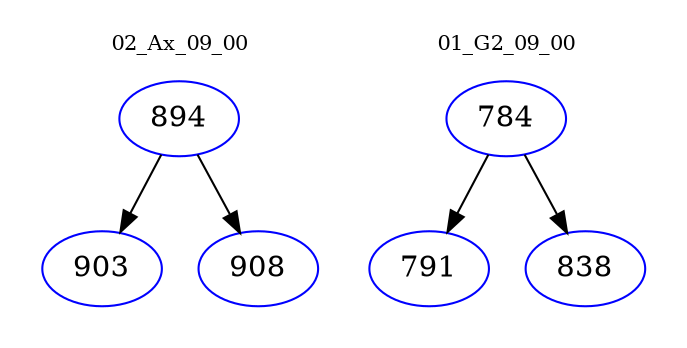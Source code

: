digraph{
subgraph cluster_0 {
color = white
label = "02_Ax_09_00";
fontsize=10;
T0_894 [label="894", color="blue"]
T0_894 -> T0_903 [color="black"]
T0_903 [label="903", color="blue"]
T0_894 -> T0_908 [color="black"]
T0_908 [label="908", color="blue"]
}
subgraph cluster_1 {
color = white
label = "01_G2_09_00";
fontsize=10;
T1_784 [label="784", color="blue"]
T1_784 -> T1_791 [color="black"]
T1_791 [label="791", color="blue"]
T1_784 -> T1_838 [color="black"]
T1_838 [label="838", color="blue"]
}
}
